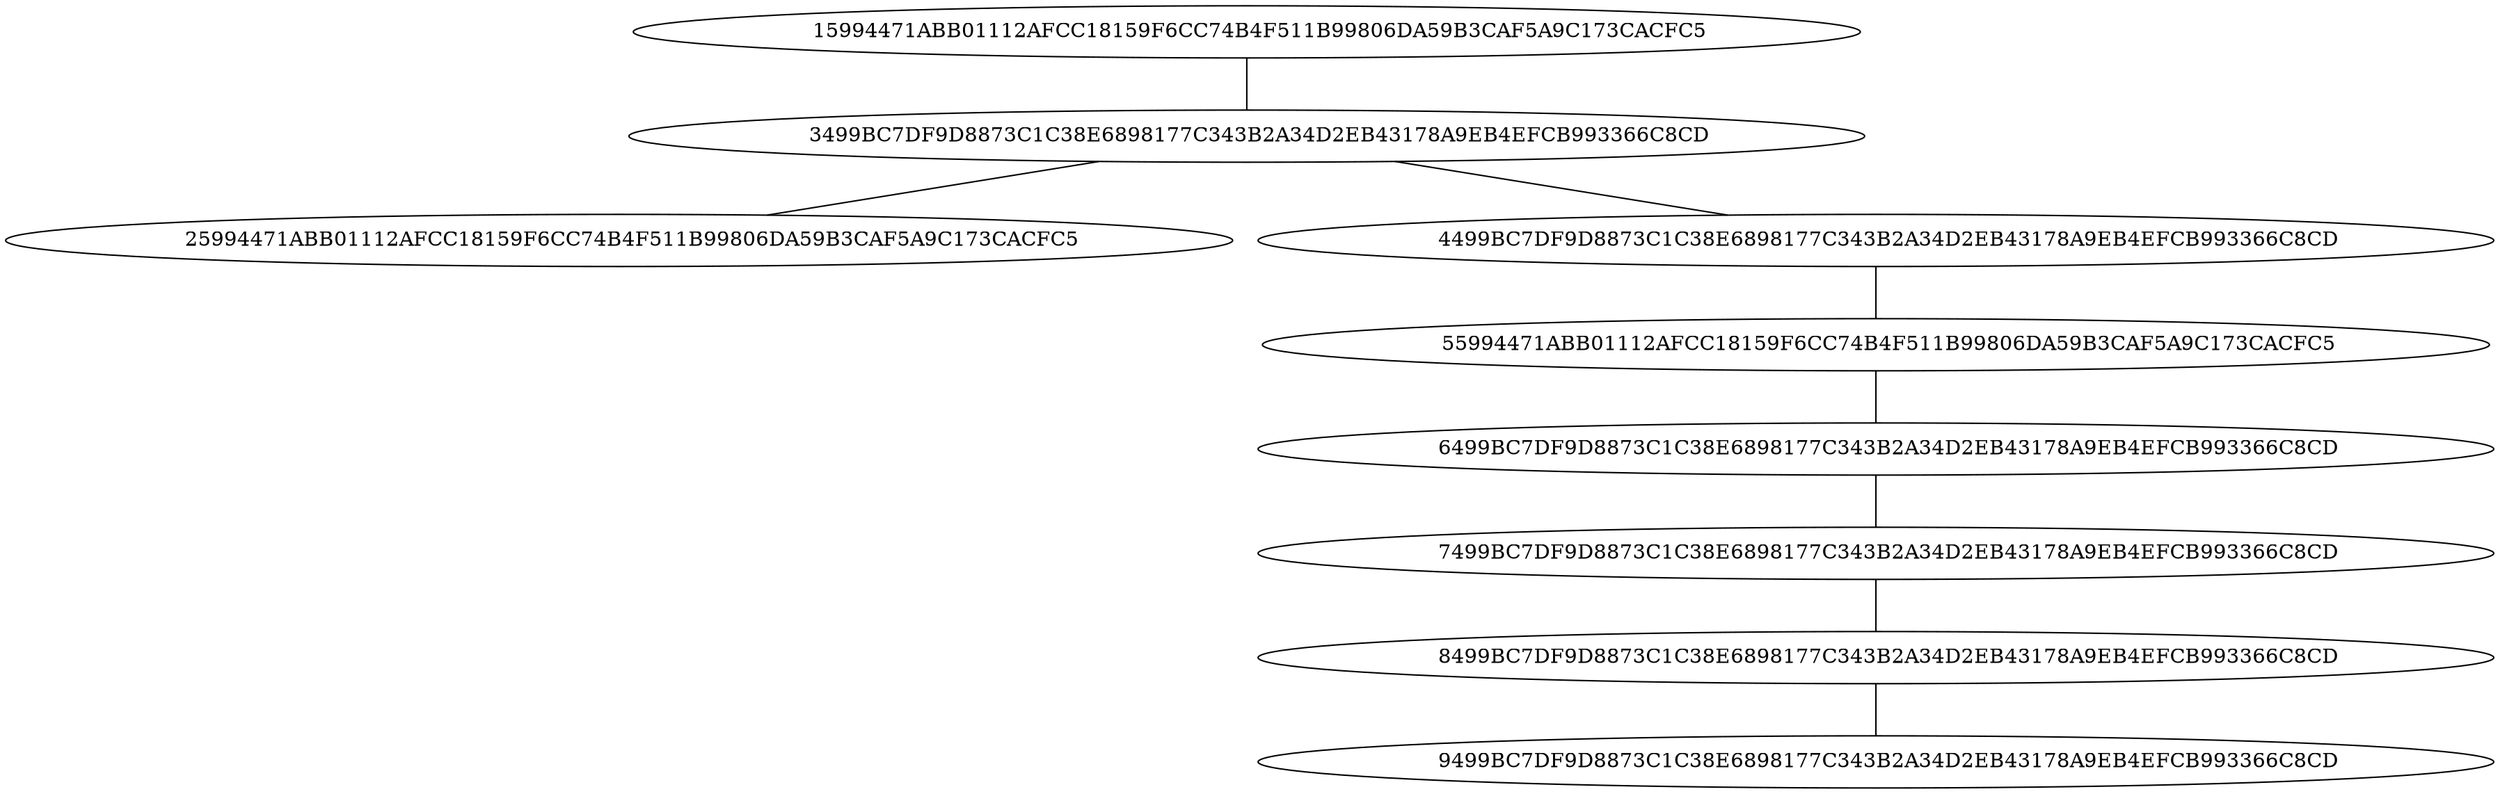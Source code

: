graph{
     1 [label="    15994471ABB01112AFCC18159F6CC74B4F511B99806DA59B3CAF5A9C173CACFC5"];
     1 --     2;
     2 [label="    3499BC7DF9D8873C1C38E6898177C343B2A34D2EB43178A9EB4EFCB993366C8CD"];
     2 --     3;
     2 --     4;
     3 [label="    25994471ABB01112AFCC18159F6CC74B4F511B99806DA59B3CAF5A9C173CACFC5"];
     4 [label="    4499BC7DF9D8873C1C38E6898177C343B2A34D2EB43178A9EB4EFCB993366C8CD"];
     4 --     5;
     5 [label="    55994471ABB01112AFCC18159F6CC74B4F511B99806DA59B3CAF5A9C173CACFC5"];
     5 --     6;
     6 [label="    6499BC7DF9D8873C1C38E6898177C343B2A34D2EB43178A9EB4EFCB993366C8CD"];
     6 --     7;
     7 [label="    7499BC7DF9D8873C1C38E6898177C343B2A34D2EB43178A9EB4EFCB993366C8CD"];
     7 --     8;
     8 [label="    8499BC7DF9D8873C1C38E6898177C343B2A34D2EB43178A9EB4EFCB993366C8CD"];
     8 --     9;
     9 [label="    9499BC7DF9D8873C1C38E6898177C343B2A34D2EB43178A9EB4EFCB993366C8CD"];
}
